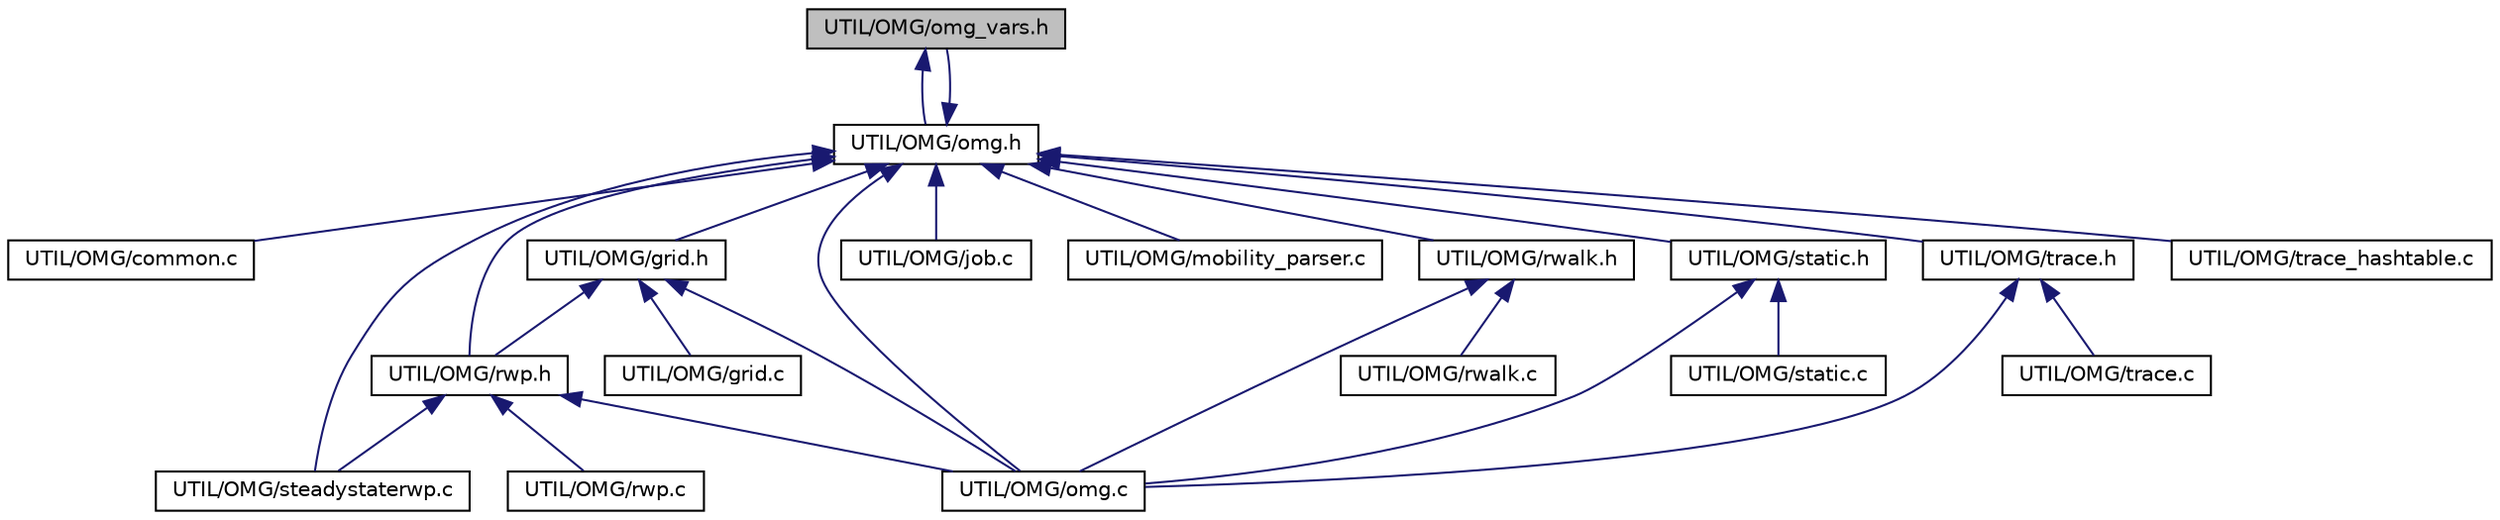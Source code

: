 digraph "UTIL/OMG/omg_vars.h"
{
 // LATEX_PDF_SIZE
  edge [fontname="Helvetica",fontsize="10",labelfontname="Helvetica",labelfontsize="10"];
  node [fontname="Helvetica",fontsize="10",shape=record];
  Node1 [label="UTIL/OMG/omg_vars.h",height=0.2,width=0.4,color="black", fillcolor="grey75", style="filled", fontcolor="black",tooltip="Global variables."];
  Node1 -> Node2 [dir="back",color="midnightblue",fontsize="10",style="solid",fontname="Helvetica"];
  Node2 [label="UTIL/OMG/omg.h",height=0.2,width=0.4,color="black", fillcolor="white", style="filled",URL="$omg_8h.html",tooltip=" "];
  Node2 -> Node3 [dir="back",color="midnightblue",fontsize="10",style="solid",fontname="Helvetica"];
  Node3 [label="UTIL/OMG/common.c",height=0.2,width=0.4,color="black", fillcolor="white", style="filled",URL="$UTIL_2OMG_2common_8c.html",tooltip=" "];
  Node2 -> Node4 [dir="back",color="midnightblue",fontsize="10",style="solid",fontname="Helvetica"];
  Node4 [label="UTIL/OMG/grid.h",height=0.2,width=0.4,color="black", fillcolor="white", style="filled",URL="$grid_8h.html",tooltip=" "];
  Node4 -> Node5 [dir="back",color="midnightblue",fontsize="10",style="solid",fontname="Helvetica"];
  Node5 [label="UTIL/OMG/grid.c",height=0.2,width=0.4,color="black", fillcolor="white", style="filled",URL="$grid_8c.html",tooltip=" "];
  Node4 -> Node6 [dir="back",color="midnightblue",fontsize="10",style="solid",fontname="Helvetica"];
  Node6 [label="UTIL/OMG/omg.c",height=0.2,width=0.4,color="black", fillcolor="white", style="filled",URL="$omg_8c.html",tooltip=" "];
  Node4 -> Node7 [dir="back",color="midnightblue",fontsize="10",style="solid",fontname="Helvetica"];
  Node7 [label="UTIL/OMG/rwp.h",height=0.2,width=0.4,color="black", fillcolor="white", style="filled",URL="$rwp_8h.html",tooltip=" "];
  Node7 -> Node6 [dir="back",color="midnightblue",fontsize="10",style="solid",fontname="Helvetica"];
  Node7 -> Node8 [dir="back",color="midnightblue",fontsize="10",style="solid",fontname="Helvetica"];
  Node8 [label="UTIL/OMG/rwp.c",height=0.2,width=0.4,color="black", fillcolor="white", style="filled",URL="$rwp_8c.html",tooltip="random waypoint mobility generator"];
  Node7 -> Node9 [dir="back",color="midnightblue",fontsize="10",style="solid",fontname="Helvetica"];
  Node9 [label="UTIL/OMG/steadystaterwp.c",height=0.2,width=0.4,color="black", fillcolor="white", style="filled",URL="$steadystaterwp_8c.html",tooltip="random waypoint mobility generator"];
  Node2 -> Node10 [dir="back",color="midnightblue",fontsize="10",style="solid",fontname="Helvetica"];
  Node10 [label="UTIL/OMG/job.c",height=0.2,width=0.4,color="black", fillcolor="white", style="filled",URL="$job_8c.html",tooltip="handle jobs for future nodes' update"];
  Node2 -> Node11 [dir="back",color="midnightblue",fontsize="10",style="solid",fontname="Helvetica"];
  Node11 [label="UTIL/OMG/mobility_parser.c",height=0.2,width=0.4,color="black", fillcolor="white", style="filled",URL="$mobility__parser_8c.html",tooltip="A parser for trace-based mobility information (parsed from a file)"];
  Node2 -> Node6 [dir="back",color="midnightblue",fontsize="10",style="solid",fontname="Helvetica"];
  Node2 -> Node1 [dir="back",color="midnightblue",fontsize="10",style="solid",fontname="Helvetica"];
  Node2 -> Node12 [dir="back",color="midnightblue",fontsize="10",style="solid",fontname="Helvetica"];
  Node12 [label="UTIL/OMG/rwalk.h",height=0.2,width=0.4,color="black", fillcolor="white", style="filled",URL="$rwalk_8h.html",tooltip="Functions used for the RWALK Model."];
  Node12 -> Node6 [dir="back",color="midnightblue",fontsize="10",style="solid",fontname="Helvetica"];
  Node12 -> Node13 [dir="back",color="midnightblue",fontsize="10",style="solid",fontname="Helvetica"];
  Node13 [label="UTIL/OMG/rwalk.c",height=0.2,width=0.4,color="black", fillcolor="white", style="filled",URL="$rwalk_8c.html",tooltip="random walk mobility generator"];
  Node2 -> Node7 [dir="back",color="midnightblue",fontsize="10",style="solid",fontname="Helvetica"];
  Node2 -> Node14 [dir="back",color="midnightblue",fontsize="10",style="solid",fontname="Helvetica"];
  Node14 [label="UTIL/OMG/static.h",height=0.2,width=0.4,color="black", fillcolor="white", style="filled",URL="$static_8h.html",tooltip="Prototypes of the functions used for the STATIC model."];
  Node14 -> Node6 [dir="back",color="midnightblue",fontsize="10",style="solid",fontname="Helvetica"];
  Node14 -> Node15 [dir="back",color="midnightblue",fontsize="10",style="solid",fontname="Helvetica"];
  Node15 [label="UTIL/OMG/static.c",height=0.2,width=0.4,color="black", fillcolor="white", style="filled",URL="$static_8c.html",tooltip=" "];
  Node2 -> Node9 [dir="back",color="midnightblue",fontsize="10",style="solid",fontname="Helvetica"];
  Node2 -> Node16 [dir="back",color="midnightblue",fontsize="10",style="solid",fontname="Helvetica"];
  Node16 [label="UTIL/OMG/trace.h",height=0.2,width=0.4,color="black", fillcolor="white", style="filled",URL="$trace_8h.html",tooltip="The trace-based mobility model for OMG/OAI (mobility is statically imported from a file)"];
  Node16 -> Node6 [dir="back",color="midnightblue",fontsize="10",style="solid",fontname="Helvetica"];
  Node16 -> Node17 [dir="back",color="midnightblue",fontsize="10",style="solid",fontname="Helvetica"];
  Node17 [label="UTIL/OMG/trace.c",height=0.2,width=0.4,color="black", fillcolor="white", style="filled",URL="$trace_8c.html",tooltip="The trace-based mobility model for OMG/OAI (mobility is statically imported from a file)"];
  Node2 -> Node18 [dir="back",color="midnightblue",fontsize="10",style="solid",fontname="Helvetica"];
  Node18 [label="UTIL/OMG/trace_hashtable.c",height=0.2,width=0.4,color="black", fillcolor="white", style="filled",URL="$trace__hashtable_8c.html",tooltip=" "];
}

